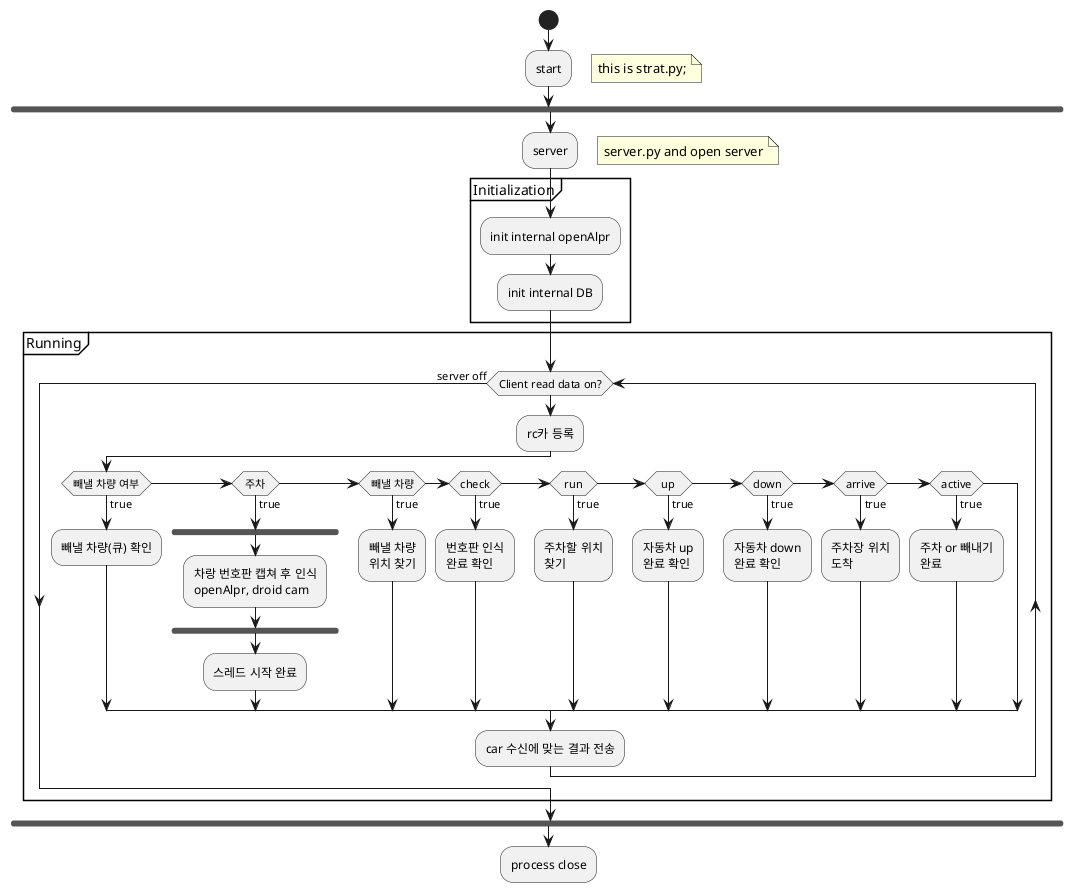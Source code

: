 @startuml
start
:start;
floating note right : this is strat.py;
fork
:server;
floating note right : server.py and open server
partition Initialization {
    :init internal openAlpr;
    :init internal DB;
}
partition "Running" {
    while (Client read data on?)
        :rc카 등록;
            if (빼낼 차량 여부) then (true)
                :빼낼 차량(큐) 확인;
            elseif (주차) then (true)
                fork/'스레드 시작'/
                :차랑 번호판 캡쳐 후 인식
                openAlpr, droid cam;
                end fork
                :스레드 시작 완료;
            elseif (빼낼 차량) then (true)
                :빼낼 차량
                위치 찾기;
            elseif (check) then (true)
                :번호판 인식
                완료 확인;
            elseif (run) then (true)
                :주차할 위치
                찾기;
            elseif (up) then (true)
                :자동차 up
                완료 확인;
            elseif (down) then (true)
                :자동차 down
                완료 확인;
            elseif (arrive) then (true)
                :주차장 위치
                도착;
            elseif (active) then (true)
                :주차 or 빼내기
                완료;
            endif
        :car 수신에 맞는 결과 전송;
    endwhile(server off)
}
end fork
    :process close;
@enduml